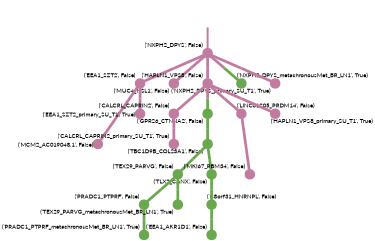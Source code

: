 strict digraph  {
graph[splines=false]; nodesep=0.7; rankdir=TB; ranksep=0.6; forcelabels=true; dpi=600; size=2.5;
0 [color="#c27ba0ff", fillcolor="#c27ba0ff", fixedsize=true, fontname=Lato, fontsize="12pt", height="0.25", label="", penwidth=3, shape=circle, style=filled, xlabel="('NXPH2_DPYS', False)"];
6 [color="#c27ba0ff", fillcolor="#c27ba0ff", fixedsize=true, fontname=Lato, fontsize="12pt", height="0.25", label="", penwidth=3, shape=circle, style=filled, xlabel="('EEA1_SZT2', False)"];
11 [color="#c27ba0ff", fillcolor="#c27ba0ff", fixedsize=true, fontname=Lato, fontsize="12pt", height="0.25", label="", penwidth=3, shape=circle, style=filled, xlabel="('MUC4_NSL1', False)"];
13 [color="#c27ba0ff", fillcolor="#c27ba0ff", fixedsize=true, fontname=Lato, fontsize="12pt", height="0.25", label="", penwidth=3, shape=circle, style=filled, xlabel="('HAPLN1_VPS8', False)"];
15 [color="#6aa84fff", fillcolor="#6aa84fff", fixedsize=true, fontname=Lato, fontsize="12pt", height="0.25", label="", penwidth=3, shape=circle, style=filled, xlabel="('NXPH2_DPYS_metachronousMet_BR_LN1', True)"];
18 [color="#c27ba0ff", fillcolor="#c27ba0ff", fixedsize=true, fontname=Lato, fontsize="12pt", height="0.25", label="", penwidth=3, shape=circle, style=filled, xlabel="('NXPH2_DPYS_primary_SU_T1', True)"];
1 [color="#c27ba0ff", fillcolor="#c27ba0ff", fixedsize=true, fontname=Lato, fontsize="12pt", height="0.25", label="", penwidth=3, shape=circle, style=filled, xlabel="('CALCRL_CAPRIN2', False)"];
19 [color="#c27ba0ff", fillcolor="#c27ba0ff", fixedsize=true, fontname=Lato, fontsize="12pt", height="0.25", label="", penwidth=3, shape=circle, style=filled, xlabel="('CALCRL_CAPRIN2_primary_SU_T1', True)"];
4 [color="#6aa84fff", fillcolor="#6aa84fff", fixedsize=true, fontname=Lato, fontsize="12pt", height="0.25", label="", penwidth=3, shape=circle, style=filled, xlabel="('GPR26_CTNNA2', False)"];
14 [color="#6aa84fff", fillcolor="#6aa84fff", fixedsize=true, fontname=Lato, fontsize="12pt", height="0.25", label="", penwidth=3, shape=circle, style=filled, xlabel="('TBC1D9B_COL23A1', False)"];
5 [color="#c27ba0ff", fillcolor="#c27ba0ff", fixedsize=true, fontname=Lato, fontsize="12pt", height="0.25", label="", penwidth=3, shape=circle, style=filled, xlabel="('LINC01205_PRDM14', False)"];
3 [color="#c27ba0ff", fillcolor="#c27ba0ff", fixedsize=true, fontname=Lato, fontsize="12pt", height="0.25", label="", penwidth=3, shape=circle, style=filled, xlabel="('MKI67_RBM34', False)"];
2 [color="#c27ba0ff", fillcolor="#c27ba0ff", fixedsize=true, fontname=Lato, fontsize="12pt", height="0.25", label="", penwidth=3, shape=circle, style=filled, xlabel="('MCM2_AC019048.1', False)"];
20 [color="#c27ba0ff", fillcolor="#c27ba0ff", fixedsize=true, fontname=Lato, fontsize="12pt", height="0.25", label="", penwidth=3, shape=circle, style=filled, xlabel="('EEA1_SZT2_primary_SU_T1', True)"];
7 [color="#6aa84fff", fillcolor="#6aa84fff", fixedsize=true, fontname=Lato, fontsize="12pt", height="0.25", label="", penwidth=3, shape=circle, style=filled, xlabel="('PRADC1_PTPRF', False)"];
16 [color="#6aa84fff", fillcolor="#6aa84fff", fixedsize=true, fontname=Lato, fontsize="12pt", height="0.25", label="", penwidth=3, shape=circle, style=filled, xlabel="('PRADC1_PTPRF_metachronousMet_BR_LN1', True)"];
9 [color="#6aa84fff", fillcolor="#6aa84fff", fixedsize=true, fontname=Lato, fontsize="12pt", height="0.25", label="", penwidth=3, shape=circle, style=filled, xlabel="('TEX29_PARVG', False)"];
17 [color="#6aa84fff", fillcolor="#6aa84fff", fixedsize=true, fontname=Lato, fontsize="12pt", height="0.25", label="", penwidth=3, shape=circle, style=filled, xlabel="('TEX29_PARVG_metachronousMet_BR_LN1', True)"];
10 [color="#6aa84fff", fillcolor="#6aa84fff", fixedsize=true, fontname=Lato, fontsize="12pt", height="0.25", label="", penwidth=3, shape=circle, style=filled, xlabel="('C8orf31_HNRNPL', False)"];
8 [color="#6aa84fff", fillcolor="#6aa84fff", fixedsize=true, fontname=Lato, fontsize="12pt", height="0.25", label="", penwidth=3, shape=circle, style=filled, xlabel="('EEA1_AKR1D1', False)"];
12 [color="#6aa84fff", fillcolor="#6aa84fff", fixedsize=true, fontname=Lato, fontsize="12pt", height="0.25", label="", penwidth=3, shape=circle, style=filled, xlabel="('TLX2_CANX', False)"];
21 [color="#c27ba0ff", fillcolor="#c27ba0ff", fixedsize=true, fontname=Lato, fontsize="12pt", height="0.25", label="", penwidth=3, shape=circle, style=filled, xlabel="('HAPLN1_VPS8_primary_SU_T1', True)"];
normal [label="", penwidth=3, style=invis, xlabel="('NXPH2_DPYS', False)"];
0 -> 6  [arrowsize=0, color="#c27ba0ff;0.5:#c27ba0ff", minlen="1.0", penwidth="5.5", style=solid];
0 -> 11  [arrowsize=0, color="#c27ba0ff;0.5:#c27ba0ff", minlen="1.0", penwidth="5.5", style=solid];
0 -> 13  [arrowsize=0, color="#c27ba0ff;0.5:#c27ba0ff", minlen="1.0", penwidth="5.5", style=solid];
0 -> 15  [arrowsize=0, color="#c27ba0ff;0.5:#6aa84fff", minlen="1.0704225301742554", penwidth="5.5", style=solid];
0 -> 18  [arrowsize=0, color="#c27ba0ff;0.5:#c27ba0ff", minlen="1.0704225301742554", penwidth="5.5", style=solid];
6 -> 2  [arrowsize=0, color="#c27ba0ff;0.5:#c27ba0ff", minlen="2.380281686782837", penwidth="5.5", style=solid];
6 -> 20  [arrowsize=0, color="#c27ba0ff;0.5:#c27ba0ff", minlen="1.0704225301742554", penwidth="5.5", style=solid];
13 -> 1  [arrowsize=0, color="#c27ba0ff;0.5:#c27ba0ff", minlen="1.0", penwidth="5.5", style=solid];
13 -> 4  [arrowsize=0, color="#c27ba0ff;0.5:#6aa84fff", minlen="1.8450703620910645", penwidth="5.5", style=solid];
13 -> 5  [arrowsize=0, color="#c27ba0ff;0.5:#c27ba0ff", minlen="1.7605633735656738", penwidth="5.5", style=solid];
13 -> 21  [arrowsize=0, color="#c27ba0ff;0.5:#c27ba0ff", minlen="1.0704225301742554", penwidth="5.5", style=solid];
1 -> 19  [arrowsize=0, color="#c27ba0ff;0.5:#c27ba0ff", minlen="1.0704225301742554", penwidth="5.5", style=solid];
4 -> 14  [arrowsize=0, color="#6aa84fff;0.5:#6aa84fff", minlen="1.1408450603485107", penwidth="5.5", style=solid];
14 -> 9  [arrowsize=0, color="#6aa84fff;0.5:#6aa84fff", minlen="1.366197109222412", penwidth="5.5", style=solid];
14 -> 12  [arrowsize=0, color="#6aa84fff;0.5:#6aa84fff", minlen="1.2253520488739014", penwidth="5.5", style=solid];
5 -> 3  [arrowsize=0, color="#c27ba0ff;0.5:#c27ba0ff", minlen="2.070422649383545", penwidth="5.5", style=solid];
7 -> 16  [arrowsize=0, color="#6aa84fff;0.5:#6aa84fff", minlen="1.0704225301742554", penwidth="5.5", style=solid];
9 -> 7  [arrowsize=0, color="#6aa84fff;0.5:#6aa84fff", minlen="1.4788732528686523", penwidth="5.5", style=solid];
9 -> 17  [arrowsize=0, color="#6aa84fff;0.5:#6aa84fff", minlen="1.0704225301742554", penwidth="5.5", style=solid];
10 -> 8  [arrowsize=0, color="#6aa84fff;0.5:#6aa84fff", minlen="1.4225351810455322", penwidth="5.5", style=solid];
12 -> 10  [arrowsize=0, color="#6aa84fff;0.5:#6aa84fff", minlen="1.3380281925201416", penwidth="5.5", style=solid];
normal -> 0  [arrowsize=0, color="#c27ba0ff", label="", penwidth=4, style=solid];
}
